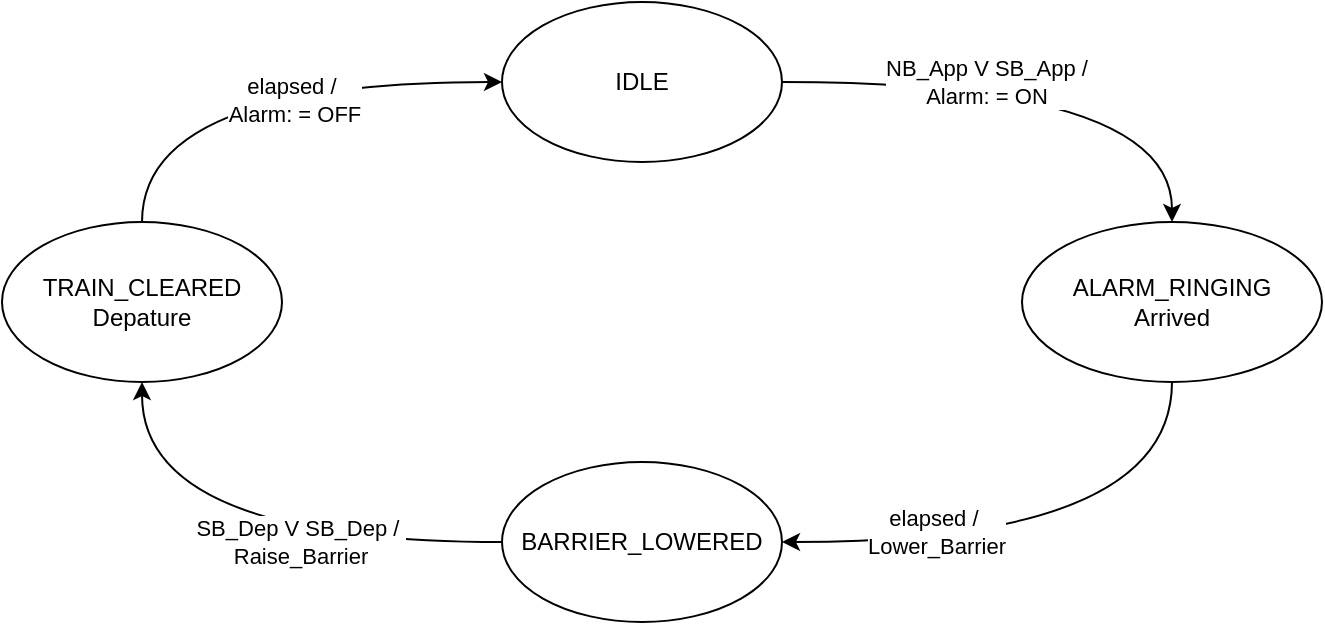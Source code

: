 <mxfile version="21.2.1" type="device">
  <diagram name="Page-1" id="2J4KsDlZiteHG6-lryxp">
    <mxGraphModel dx="819" dy="478" grid="1" gridSize="10" guides="1" tooltips="1" connect="1" arrows="1" fold="1" page="1" pageScale="1" pageWidth="850" pageHeight="1100" math="0" shadow="0">
      <root>
        <mxCell id="0" />
        <mxCell id="1" parent="0" />
        <mxCell id="v0kFn524da7I8ryfjd51-6" value="" style="edgeStyle=orthogonalEdgeStyle;rounded=0;orthogonalLoop=1;jettySize=auto;html=1;curved=1;" edge="1" parent="1" source="v0kFn524da7I8ryfjd51-1" target="v0kFn524da7I8ryfjd51-5">
          <mxGeometry relative="1" as="geometry" />
        </mxCell>
        <mxCell id="v0kFn524da7I8ryfjd51-12" value="NB_App V SB_App / &lt;br&gt;Alarm: = ON" style="edgeLabel;html=1;align=center;verticalAlign=middle;resizable=0;points=[];" vertex="1" connectable="0" parent="v0kFn524da7I8ryfjd51-6">
          <mxGeometry x="-0.4" y="-2" relative="1" as="geometry">
            <mxPoint x="22" y="-2" as="offset" />
          </mxGeometry>
        </mxCell>
        <mxCell id="v0kFn524da7I8ryfjd51-1" value="IDLE" style="ellipse;whiteSpace=wrap;html=1;" vertex="1" parent="1">
          <mxGeometry x="340" y="200" width="140" height="80" as="geometry" />
        </mxCell>
        <mxCell id="v0kFn524da7I8ryfjd51-8" value="" style="edgeStyle=orthogonalEdgeStyle;rounded=0;orthogonalLoop=1;jettySize=auto;html=1;curved=1;exitX=0.5;exitY=1;exitDx=0;exitDy=0;" edge="1" parent="1" source="v0kFn524da7I8ryfjd51-5" target="v0kFn524da7I8ryfjd51-7">
          <mxGeometry relative="1" as="geometry">
            <Array as="points">
              <mxPoint x="675" y="470" />
            </Array>
          </mxGeometry>
        </mxCell>
        <mxCell id="v0kFn524da7I8ryfjd51-15" value="elapsed /&amp;nbsp;&lt;br&gt;Lower_Barrier" style="edgeLabel;html=1;align=center;verticalAlign=middle;resizable=0;points=[];" vertex="1" connectable="0" parent="v0kFn524da7I8ryfjd51-8">
          <mxGeometry x="0.44" y="-5" relative="1" as="geometry">
            <mxPoint as="offset" />
          </mxGeometry>
        </mxCell>
        <mxCell id="v0kFn524da7I8ryfjd51-5" value="ALARM_RINGING&lt;br&gt;Arrived" style="ellipse;whiteSpace=wrap;html=1;" vertex="1" parent="1">
          <mxGeometry x="600" y="310" width="150" height="80" as="geometry" />
        </mxCell>
        <mxCell id="v0kFn524da7I8ryfjd51-10" value="" style="edgeStyle=orthogonalEdgeStyle;rounded=0;orthogonalLoop=1;jettySize=auto;html=1;curved=1;" edge="1" parent="1" source="v0kFn524da7I8ryfjd51-7" target="v0kFn524da7I8ryfjd51-9">
          <mxGeometry relative="1" as="geometry" />
        </mxCell>
        <mxCell id="v0kFn524da7I8ryfjd51-16" value="SB_Dep V SB_Dep /&amp;nbsp;&lt;br&gt;Raise_Barrier" style="edgeLabel;html=1;align=center;verticalAlign=middle;resizable=0;points=[];" vertex="1" connectable="0" parent="v0kFn524da7I8ryfjd51-10">
          <mxGeometry x="-0.218" y="-6" relative="1" as="geometry">
            <mxPoint y="6" as="offset" />
          </mxGeometry>
        </mxCell>
        <mxCell id="v0kFn524da7I8ryfjd51-7" value="BARRIER_LOWERED" style="ellipse;whiteSpace=wrap;html=1;" vertex="1" parent="1">
          <mxGeometry x="340" y="430" width="140" height="80" as="geometry" />
        </mxCell>
        <mxCell id="v0kFn524da7I8ryfjd51-11" style="edgeStyle=orthogonalEdgeStyle;curved=1;rounded=0;orthogonalLoop=1;jettySize=auto;html=1;exitX=0.5;exitY=0;exitDx=0;exitDy=0;entryX=0;entryY=0.5;entryDx=0;entryDy=0;" edge="1" parent="1" source="v0kFn524da7I8ryfjd51-9" target="v0kFn524da7I8ryfjd51-1">
          <mxGeometry relative="1" as="geometry" />
        </mxCell>
        <mxCell id="v0kFn524da7I8ryfjd51-17" value="elapsed /&amp;nbsp;&lt;br&gt;Alarm: = OFF" style="edgeLabel;html=1;align=center;verticalAlign=middle;resizable=0;points=[];" vertex="1" connectable="0" parent="v0kFn524da7I8ryfjd51-11">
          <mxGeometry x="0.164" y="-9" relative="1" as="geometry">
            <mxPoint as="offset" />
          </mxGeometry>
        </mxCell>
        <mxCell id="v0kFn524da7I8ryfjd51-9" value="TRAIN_CLEARED&lt;br&gt;Depature" style="ellipse;whiteSpace=wrap;html=1;" vertex="1" parent="1">
          <mxGeometry x="90" y="310" width="140" height="80" as="geometry" />
        </mxCell>
      </root>
    </mxGraphModel>
  </diagram>
</mxfile>
